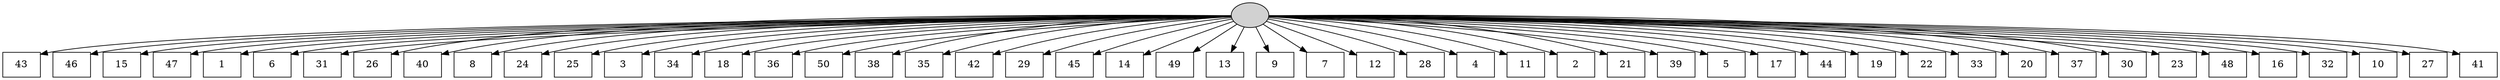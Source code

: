 digraph G {
0[style=filled, fillcolor=grey82, label=""];
1[shape=box,style=filled, fillcolor=white,label="43\n"];
2[shape=box,style=filled, fillcolor=white,label="46\n"];
3[shape=box,style=filled, fillcolor=white,label="15\n"];
4[shape=box,style=filled, fillcolor=white,label="47\n"];
5[shape=box,style=filled, fillcolor=white,label="1\n"];
6[shape=box,style=filled, fillcolor=white,label="6\n"];
7[shape=box,style=filled, fillcolor=white,label="31\n"];
8[shape=box,style=filled, fillcolor=white,label="26\n"];
9[shape=box,style=filled, fillcolor=white,label="40\n"];
10[shape=box,style=filled, fillcolor=white,label="8\n"];
11[shape=box,style=filled, fillcolor=white,label="24\n"];
12[shape=box,style=filled, fillcolor=white,label="25\n"];
13[shape=box,style=filled, fillcolor=white,label="3\n"];
14[shape=box,style=filled, fillcolor=white,label="34\n"];
15[shape=box,style=filled, fillcolor=white,label="18\n"];
16[shape=box,style=filled, fillcolor=white,label="36\n"];
17[shape=box,style=filled, fillcolor=white,label="50\n"];
18[shape=box,style=filled, fillcolor=white,label="38\n"];
19[shape=box,style=filled, fillcolor=white,label="35\n"];
20[shape=box,style=filled, fillcolor=white,label="42\n"];
21[shape=box,style=filled, fillcolor=white,label="29\n"];
22[shape=box,style=filled, fillcolor=white,label="45\n"];
23[shape=box,style=filled, fillcolor=white,label="14\n"];
24[shape=box,style=filled, fillcolor=white,label="49\n"];
25[shape=box,style=filled, fillcolor=white,label="13\n"];
26[shape=box,style=filled, fillcolor=white,label="9\n"];
27[shape=box,style=filled, fillcolor=white,label="7\n"];
28[shape=box,style=filled, fillcolor=white,label="12\n"];
29[shape=box,style=filled, fillcolor=white,label="28\n"];
30[shape=box,style=filled, fillcolor=white,label="4\n"];
31[shape=box,style=filled, fillcolor=white,label="11\n"];
32[shape=box,style=filled, fillcolor=white,label="2\n"];
33[shape=box,style=filled, fillcolor=white,label="21\n"];
34[shape=box,style=filled, fillcolor=white,label="39\n"];
35[shape=box,style=filled, fillcolor=white,label="5\n"];
36[shape=box,style=filled, fillcolor=white,label="17\n"];
37[shape=box,style=filled, fillcolor=white,label="44\n"];
38[shape=box,style=filled, fillcolor=white,label="19\n"];
39[shape=box,style=filled, fillcolor=white,label="22\n"];
40[shape=box,style=filled, fillcolor=white,label="33\n"];
41[shape=box,style=filled, fillcolor=white,label="20\n"];
42[shape=box,style=filled, fillcolor=white,label="37\n"];
43[shape=box,style=filled, fillcolor=white,label="30\n"];
44[shape=box,style=filled, fillcolor=white,label="23\n"];
45[shape=box,style=filled, fillcolor=white,label="48\n"];
46[shape=box,style=filled, fillcolor=white,label="16\n"];
47[shape=box,style=filled, fillcolor=white,label="32\n"];
48[shape=box,style=filled, fillcolor=white,label="10\n"];
49[shape=box,style=filled, fillcolor=white,label="27\n"];
50[shape=box,style=filled, fillcolor=white,label="41\n"];
0->1 ;
0->2 ;
0->3 ;
0->4 ;
0->5 ;
0->6 ;
0->7 ;
0->8 ;
0->9 ;
0->10 ;
0->11 ;
0->12 ;
0->13 ;
0->14 ;
0->15 ;
0->16 ;
0->17 ;
0->18 ;
0->19 ;
0->20 ;
0->21 ;
0->22 ;
0->23 ;
0->24 ;
0->25 ;
0->26 ;
0->27 ;
0->28 ;
0->29 ;
0->30 ;
0->31 ;
0->32 ;
0->33 ;
0->34 ;
0->35 ;
0->36 ;
0->37 ;
0->38 ;
0->39 ;
0->40 ;
0->41 ;
0->42 ;
0->43 ;
0->44 ;
0->45 ;
0->46 ;
0->47 ;
0->48 ;
0->49 ;
0->50 ;
}
